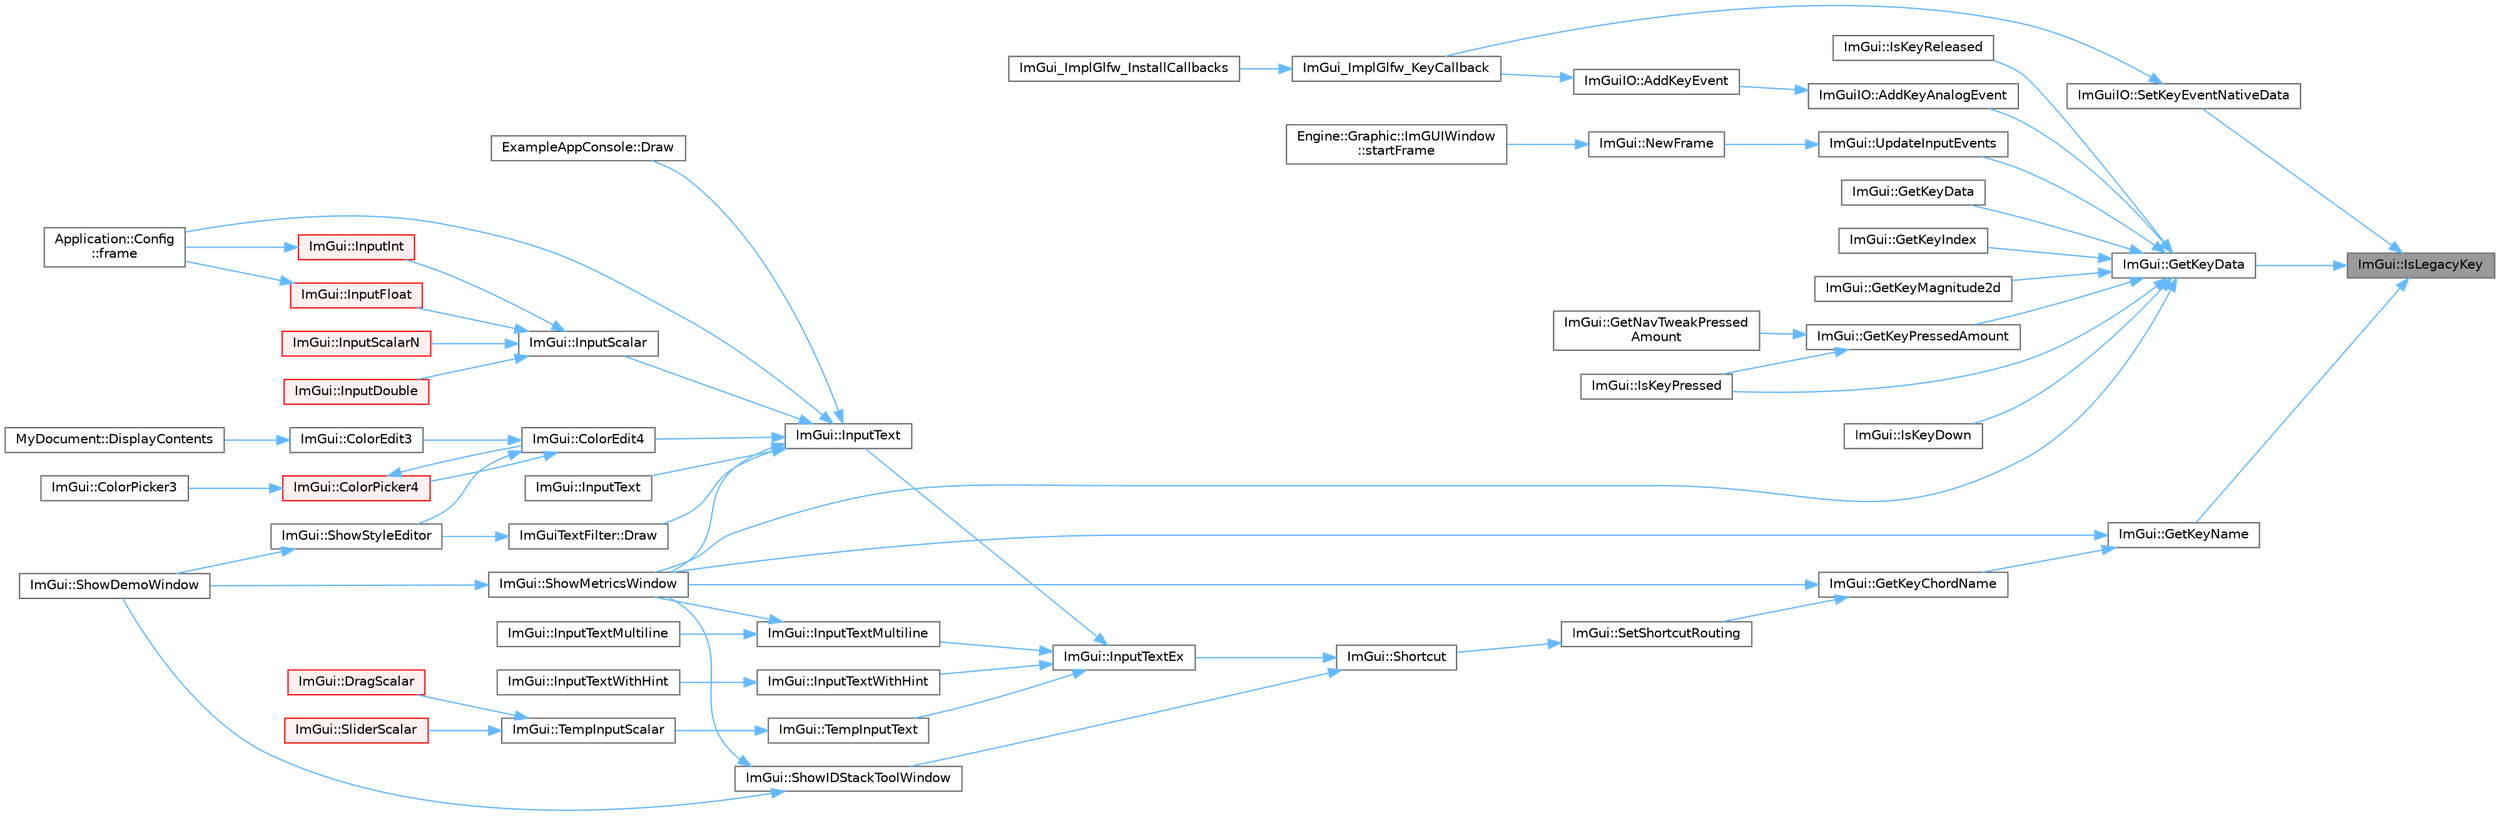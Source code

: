 digraph "ImGui::IsLegacyKey"
{
 // LATEX_PDF_SIZE
  bgcolor="transparent";
  edge [fontname=Helvetica,fontsize=10,labelfontname=Helvetica,labelfontsize=10];
  node [fontname=Helvetica,fontsize=10,shape=box,height=0.2,width=0.4];
  rankdir="RL";
  Node1 [id="Node000001",label="ImGui::IsLegacyKey",height=0.2,width=0.4,color="gray40", fillcolor="grey60", style="filled", fontcolor="black",tooltip=" "];
  Node1 -> Node2 [id="edge1_Node000001_Node000002",dir="back",color="steelblue1",style="solid",tooltip=" "];
  Node2 [id="Node000002",label="ImGui::GetKeyData",height=0.2,width=0.4,color="grey40", fillcolor="white", style="filled",URL="$namespace_im_gui.html#a6d32d70d6beb45537b605508b78216c3",tooltip=" "];
  Node2 -> Node3 [id="edge2_Node000002_Node000003",dir="back",color="steelblue1",style="solid",tooltip=" "];
  Node3 [id="Node000003",label="ImGuiIO::AddKeyAnalogEvent",height=0.2,width=0.4,color="grey40", fillcolor="white", style="filled",URL="$struct_im_gui_i_o.html#ac88dcffd1c6785d00eedd5616315e48c",tooltip=" "];
  Node3 -> Node4 [id="edge3_Node000003_Node000004",dir="back",color="steelblue1",style="solid",tooltip=" "];
  Node4 [id="Node000004",label="ImGuiIO::AddKeyEvent",height=0.2,width=0.4,color="grey40", fillcolor="white", style="filled",URL="$struct_im_gui_i_o.html#a50c3ab6883647aacdf5153a4dbe2cdbe",tooltip=" "];
  Node4 -> Node5 [id="edge4_Node000004_Node000005",dir="back",color="steelblue1",style="solid",tooltip=" "];
  Node5 [id="Node000005",label="ImGui_ImplGlfw_KeyCallback",height=0.2,width=0.4,color="grey40", fillcolor="white", style="filled",URL="$imgui__impl__glfw_8cpp.html#a66afe6468f3645befeb50a75f82b5efc",tooltip=" "];
  Node5 -> Node6 [id="edge5_Node000005_Node000006",dir="back",color="steelblue1",style="solid",tooltip=" "];
  Node6 [id="Node000006",label="ImGui_ImplGlfw_InstallCallbacks",height=0.2,width=0.4,color="grey40", fillcolor="white", style="filled",URL="$imgui__impl__glfw_8cpp.html#a6fe1ba0e49c2da76f4f28856bc8511fb",tooltip=" "];
  Node2 -> Node7 [id="edge6_Node000002_Node000007",dir="back",color="steelblue1",style="solid",tooltip=" "];
  Node7 [id="Node000007",label="ImGui::GetKeyData",height=0.2,width=0.4,color="grey40", fillcolor="white", style="filled",URL="$namespace_im_gui.html#aef423d33ae184977d70c75e42bcb0364",tooltip=" "];
  Node2 -> Node8 [id="edge7_Node000002_Node000008",dir="back",color="steelblue1",style="solid",tooltip=" "];
  Node8 [id="Node000008",label="ImGui::GetKeyIndex",height=0.2,width=0.4,color="grey40", fillcolor="white", style="filled",URL="$namespace_im_gui.html#a03f5c2b43767af1947c9a9eea38a367d",tooltip=" "];
  Node2 -> Node9 [id="edge8_Node000002_Node000009",dir="back",color="steelblue1",style="solid",tooltip=" "];
  Node9 [id="Node000009",label="ImGui::GetKeyMagnitude2d",height=0.2,width=0.4,color="grey40", fillcolor="white", style="filled",URL="$namespace_im_gui.html#a7be7c8eb5bd517b2c7b361f1521b1137",tooltip=" "];
  Node2 -> Node10 [id="edge9_Node000002_Node000010",dir="back",color="steelblue1",style="solid",tooltip=" "];
  Node10 [id="Node000010",label="ImGui::GetKeyPressedAmount",height=0.2,width=0.4,color="grey40", fillcolor="white", style="filled",URL="$namespace_im_gui.html#a48359a9849c1cb2af8fb30c655cf8ff5",tooltip=" "];
  Node10 -> Node11 [id="edge10_Node000010_Node000011",dir="back",color="steelblue1",style="solid",tooltip=" "];
  Node11 [id="Node000011",label="ImGui::GetNavTweakPressed\lAmount",height=0.2,width=0.4,color="grey40", fillcolor="white", style="filled",URL="$namespace_im_gui.html#ad1982b7e2585d1e5aa2bb17976a0bd5d",tooltip=" "];
  Node10 -> Node12 [id="edge11_Node000010_Node000012",dir="back",color="steelblue1",style="solid",tooltip=" "];
  Node12 [id="Node000012",label="ImGui::IsKeyPressed",height=0.2,width=0.4,color="grey40", fillcolor="white", style="filled",URL="$namespace_im_gui.html#a34c2ae88871301f93a396113e8a46ac9",tooltip=" "];
  Node2 -> Node13 [id="edge12_Node000002_Node000013",dir="back",color="steelblue1",style="solid",tooltip=" "];
  Node13 [id="Node000013",label="ImGui::IsKeyDown",height=0.2,width=0.4,color="grey40", fillcolor="white", style="filled",URL="$namespace_im_gui.html#ad217907a75adfff08f6dee35feeadaad",tooltip=" "];
  Node2 -> Node12 [id="edge13_Node000002_Node000012",dir="back",color="steelblue1",style="solid",tooltip=" "];
  Node2 -> Node14 [id="edge14_Node000002_Node000014",dir="back",color="steelblue1",style="solid",tooltip=" "];
  Node14 [id="Node000014",label="ImGui::IsKeyReleased",height=0.2,width=0.4,color="grey40", fillcolor="white", style="filled",URL="$namespace_im_gui.html#a5b94b4c6c78d7a23d045df6a79ff072b",tooltip=" "];
  Node2 -> Node15 [id="edge15_Node000002_Node000015",dir="back",color="steelblue1",style="solid",tooltip=" "];
  Node15 [id="Node000015",label="ImGui::ShowMetricsWindow",height=0.2,width=0.4,color="grey40", fillcolor="white", style="filled",URL="$namespace_im_gui.html#afe7a28c6eb52fff3cc27d5a698fea4ff",tooltip=" "];
  Node15 -> Node16 [id="edge16_Node000015_Node000016",dir="back",color="steelblue1",style="solid",tooltip=" "];
  Node16 [id="Node000016",label="ImGui::ShowDemoWindow",height=0.2,width=0.4,color="grey40", fillcolor="white", style="filled",URL="$namespace_im_gui.html#af95643a0ce4893b9e57c12991922fb18",tooltip=" "];
  Node2 -> Node17 [id="edge17_Node000002_Node000017",dir="back",color="steelblue1",style="solid",tooltip=" "];
  Node17 [id="Node000017",label="ImGui::UpdateInputEvents",height=0.2,width=0.4,color="grey40", fillcolor="white", style="filled",URL="$namespace_im_gui.html#aafed9b47752723162308368c01eeffad",tooltip=" "];
  Node17 -> Node18 [id="edge18_Node000017_Node000018",dir="back",color="steelblue1",style="solid",tooltip=" "];
  Node18 [id="Node000018",label="ImGui::NewFrame",height=0.2,width=0.4,color="grey40", fillcolor="white", style="filled",URL="$namespace_im_gui.html#ab3f1fc018f903b7ad79fd10663375774",tooltip=" "];
  Node18 -> Node19 [id="edge19_Node000018_Node000019",dir="back",color="steelblue1",style="solid",tooltip=" "];
  Node19 [id="Node000019",label="Engine::Graphic::ImGUIWindow\l::startFrame",height=0.2,width=0.4,color="grey40", fillcolor="white", style="filled",URL="$class_engine_1_1_graphic_1_1_im_g_u_i_window.html#a9ca05f8fa30f8ee342d254eb0d34948a",tooltip=" "];
  Node1 -> Node20 [id="edge20_Node000001_Node000020",dir="back",color="steelblue1",style="solid",tooltip=" "];
  Node20 [id="Node000020",label="ImGui::GetKeyName",height=0.2,width=0.4,color="grey40", fillcolor="white", style="filled",URL="$namespace_im_gui.html#a1d631e0e344472fb2da1a53a6bf55448",tooltip=" "];
  Node20 -> Node21 [id="edge21_Node000020_Node000021",dir="back",color="steelblue1",style="solid",tooltip=" "];
  Node21 [id="Node000021",label="ImGui::GetKeyChordName",height=0.2,width=0.4,color="grey40", fillcolor="white", style="filled",URL="$namespace_im_gui.html#a4711f04593c21dee2ecb1f736c4da981",tooltip=" "];
  Node21 -> Node22 [id="edge22_Node000021_Node000022",dir="back",color="steelblue1",style="solid",tooltip=" "];
  Node22 [id="Node000022",label="ImGui::SetShortcutRouting",height=0.2,width=0.4,color="grey40", fillcolor="white", style="filled",URL="$namespace_im_gui.html#a5bfa26bcafad8fae4b4e21e1f0db47e3",tooltip=" "];
  Node22 -> Node23 [id="edge23_Node000022_Node000023",dir="back",color="steelblue1",style="solid",tooltip=" "];
  Node23 [id="Node000023",label="ImGui::Shortcut",height=0.2,width=0.4,color="grey40", fillcolor="white", style="filled",URL="$namespace_im_gui.html#a79fcd86b36bb86d9bd95c79013b0ad8d",tooltip=" "];
  Node23 -> Node24 [id="edge24_Node000023_Node000024",dir="back",color="steelblue1",style="solid",tooltip=" "];
  Node24 [id="Node000024",label="ImGui::InputTextEx",height=0.2,width=0.4,color="grey40", fillcolor="white", style="filled",URL="$namespace_im_gui.html#af89af17ecc11653f25fea1e50e195de6",tooltip=" "];
  Node24 -> Node25 [id="edge25_Node000024_Node000025",dir="back",color="steelblue1",style="solid",tooltip=" "];
  Node25 [id="Node000025",label="ImGui::InputText",height=0.2,width=0.4,color="grey40", fillcolor="white", style="filled",URL="$namespace_im_gui.html#aa72b5760a3a206729723a587ac7c8519",tooltip=" "];
  Node25 -> Node26 [id="edge26_Node000025_Node000026",dir="back",color="steelblue1",style="solid",tooltip=" "];
  Node26 [id="Node000026",label="ImGui::ColorEdit4",height=0.2,width=0.4,color="grey40", fillcolor="white", style="filled",URL="$namespace_im_gui.html#ac3f45e2aa0b1d591cc8a2cdf8b566a45",tooltip=" "];
  Node26 -> Node27 [id="edge27_Node000026_Node000027",dir="back",color="steelblue1",style="solid",tooltip=" "];
  Node27 [id="Node000027",label="ImGui::ColorEdit3",height=0.2,width=0.4,color="grey40", fillcolor="white", style="filled",URL="$namespace_im_gui.html#a5afe76ba1c91f07363e40396e7df656e",tooltip=" "];
  Node27 -> Node28 [id="edge28_Node000027_Node000028",dir="back",color="steelblue1",style="solid",tooltip=" "];
  Node28 [id="Node000028",label="MyDocument::DisplayContents",height=0.2,width=0.4,color="grey40", fillcolor="white", style="filled",URL="$struct_my_document.html#aa51e0b8e6c95b7109a507603599c05d9",tooltip=" "];
  Node26 -> Node29 [id="edge29_Node000026_Node000029",dir="back",color="steelblue1",style="solid",tooltip=" "];
  Node29 [id="Node000029",label="ImGui::ColorPicker4",height=0.2,width=0.4,color="red", fillcolor="#FFF0F0", style="filled",URL="$namespace_im_gui.html#a3d5aae9e0a14aa051d5a799abbe97b32",tooltip=" "];
  Node29 -> Node26 [id="edge30_Node000029_Node000026",dir="back",color="steelblue1",style="solid",tooltip=" "];
  Node29 -> Node30 [id="edge31_Node000029_Node000030",dir="back",color="steelblue1",style="solid",tooltip=" "];
  Node30 [id="Node000030",label="ImGui::ColorPicker3",height=0.2,width=0.4,color="grey40", fillcolor="white", style="filled",URL="$namespace_im_gui.html#a2a2a98cb9a17b18702be6b954670b388",tooltip=" "];
  Node26 -> Node32 [id="edge32_Node000026_Node000032",dir="back",color="steelblue1",style="solid",tooltip=" "];
  Node32 [id="Node000032",label="ImGui::ShowStyleEditor",height=0.2,width=0.4,color="grey40", fillcolor="white", style="filled",URL="$namespace_im_gui.html#ab2eb3dec78d054fe3feab1c091ec5de5",tooltip=" "];
  Node32 -> Node16 [id="edge33_Node000032_Node000016",dir="back",color="steelblue1",style="solid",tooltip=" "];
  Node25 -> Node33 [id="edge34_Node000025_Node000033",dir="back",color="steelblue1",style="solid",tooltip=" "];
  Node33 [id="Node000033",label="ExampleAppConsole::Draw",height=0.2,width=0.4,color="grey40", fillcolor="white", style="filled",URL="$struct_example_app_console.html#a0518a09c7e8648dd52c7c06df19ac17a",tooltip=" "];
  Node25 -> Node34 [id="edge35_Node000025_Node000034",dir="back",color="steelblue1",style="solid",tooltip=" "];
  Node34 [id="Node000034",label="ImGuiTextFilter::Draw",height=0.2,width=0.4,color="grey40", fillcolor="white", style="filled",URL="$struct_im_gui_text_filter.html#ab93ad5985019ff9d3781606551fc26cc",tooltip=" "];
  Node34 -> Node32 [id="edge36_Node000034_Node000032",dir="back",color="steelblue1",style="solid",tooltip=" "];
  Node25 -> Node35 [id="edge37_Node000025_Node000035",dir="back",color="steelblue1",style="solid",tooltip=" "];
  Node35 [id="Node000035",label="Application::Config\l::frame",height=0.2,width=0.4,color="grey40", fillcolor="white", style="filled",URL="$class_application_1_1_config.html#a291cc3a874949e121dcf83a3f90681bc",tooltip=" "];
  Node25 -> Node36 [id="edge38_Node000025_Node000036",dir="back",color="steelblue1",style="solid",tooltip=" "];
  Node36 [id="Node000036",label="ImGui::InputScalar",height=0.2,width=0.4,color="grey40", fillcolor="white", style="filled",URL="$namespace_im_gui.html#afdb54540b7480872fbb746f64344b374",tooltip=" "];
  Node36 -> Node37 [id="edge39_Node000036_Node000037",dir="back",color="steelblue1",style="solid",tooltip=" "];
  Node37 [id="Node000037",label="ImGui::InputDouble",height=0.2,width=0.4,color="red", fillcolor="#FFF0F0", style="filled",URL="$namespace_im_gui.html#ad941c3cfa561ca35b674fd5802bcf870",tooltip=" "];
  Node36 -> Node39 [id="edge40_Node000036_Node000039",dir="back",color="steelblue1",style="solid",tooltip=" "];
  Node39 [id="Node000039",label="ImGui::InputFloat",height=0.2,width=0.4,color="red", fillcolor="#FFF0F0", style="filled",URL="$namespace_im_gui.html#a36b86c9d7226f18c316400c83a904454",tooltip=" "];
  Node39 -> Node35 [id="edge41_Node000039_Node000035",dir="back",color="steelblue1",style="solid",tooltip=" "];
  Node36 -> Node40 [id="edge42_Node000036_Node000040",dir="back",color="steelblue1",style="solid",tooltip=" "];
  Node40 [id="Node000040",label="ImGui::InputInt",height=0.2,width=0.4,color="red", fillcolor="#FFF0F0", style="filled",URL="$namespace_im_gui.html#a36fc45a3c41a63ea9a983cc851752505",tooltip=" "];
  Node40 -> Node35 [id="edge43_Node000040_Node000035",dir="back",color="steelblue1",style="solid",tooltip=" "];
  Node36 -> Node41 [id="edge44_Node000036_Node000041",dir="back",color="steelblue1",style="solid",tooltip=" "];
  Node41 [id="Node000041",label="ImGui::InputScalarN",height=0.2,width=0.4,color="red", fillcolor="#FFF0F0", style="filled",URL="$namespace_im_gui.html#afb17f0092027c09183df498834abace9",tooltip=" "];
  Node25 -> Node48 [id="edge45_Node000025_Node000048",dir="back",color="steelblue1",style="solid",tooltip=" "];
  Node48 [id="Node000048",label="ImGui::InputText",height=0.2,width=0.4,color="grey40", fillcolor="white", style="filled",URL="$namespace_im_gui.html#a27fe05fc98111a29564a22400096b91f",tooltip=" "];
  Node25 -> Node15 [id="edge46_Node000025_Node000015",dir="back",color="steelblue1",style="solid",tooltip=" "];
  Node24 -> Node49 [id="edge47_Node000024_Node000049",dir="back",color="steelblue1",style="solid",tooltip=" "];
  Node49 [id="Node000049",label="ImGui::InputTextMultiline",height=0.2,width=0.4,color="grey40", fillcolor="white", style="filled",URL="$namespace_im_gui.html#a0470693929ed9930cbf5b737577c2414",tooltip=" "];
  Node49 -> Node50 [id="edge48_Node000049_Node000050",dir="back",color="steelblue1",style="solid",tooltip=" "];
  Node50 [id="Node000050",label="ImGui::InputTextMultiline",height=0.2,width=0.4,color="grey40", fillcolor="white", style="filled",URL="$namespace_im_gui.html#af8c6be5f8ecd879edf7fee6769976329",tooltip=" "];
  Node49 -> Node15 [id="edge49_Node000049_Node000015",dir="back",color="steelblue1",style="solid",tooltip=" "];
  Node24 -> Node51 [id="edge50_Node000024_Node000051",dir="back",color="steelblue1",style="solid",tooltip=" "];
  Node51 [id="Node000051",label="ImGui::InputTextWithHint",height=0.2,width=0.4,color="grey40", fillcolor="white", style="filled",URL="$namespace_im_gui.html#aee5a5127f494966ad16e578714e8fac2",tooltip=" "];
  Node51 -> Node52 [id="edge51_Node000051_Node000052",dir="back",color="steelblue1",style="solid",tooltip=" "];
  Node52 [id="Node000052",label="ImGui::InputTextWithHint",height=0.2,width=0.4,color="grey40", fillcolor="white", style="filled",URL="$namespace_im_gui.html#ad95e19f8707e06a0ae8b06374bbe9ec1",tooltip=" "];
  Node24 -> Node53 [id="edge52_Node000024_Node000053",dir="back",color="steelblue1",style="solid",tooltip=" "];
  Node53 [id="Node000053",label="ImGui::TempInputText",height=0.2,width=0.4,color="grey40", fillcolor="white", style="filled",URL="$namespace_im_gui.html#ae85def71d2fcf5409035b583b315964e",tooltip=" "];
  Node53 -> Node54 [id="edge53_Node000053_Node000054",dir="back",color="steelblue1",style="solid",tooltip=" "];
  Node54 [id="Node000054",label="ImGui::TempInputScalar",height=0.2,width=0.4,color="grey40", fillcolor="white", style="filled",URL="$namespace_im_gui.html#a392fed3e7db2a75abf217bf84c6abce9",tooltip=" "];
  Node54 -> Node55 [id="edge54_Node000054_Node000055",dir="back",color="steelblue1",style="solid",tooltip=" "];
  Node55 [id="Node000055",label="ImGui::DragScalar",height=0.2,width=0.4,color="red", fillcolor="#FFF0F0", style="filled",URL="$namespace_im_gui.html#a17d8926e8f44a6d00575b12081c51fe0",tooltip=" "];
  Node54 -> Node69 [id="edge55_Node000054_Node000069",dir="back",color="steelblue1",style="solid",tooltip=" "];
  Node69 [id="Node000069",label="ImGui::SliderScalar",height=0.2,width=0.4,color="red", fillcolor="#FFF0F0", style="filled",URL="$namespace_im_gui.html#afdd7faa9a69f75b8d674cdc207441bea",tooltip=" "];
  Node23 -> Node81 [id="edge56_Node000023_Node000081",dir="back",color="steelblue1",style="solid",tooltip=" "];
  Node81 [id="Node000081",label="ImGui::ShowIDStackToolWindow",height=0.2,width=0.4,color="grey40", fillcolor="white", style="filled",URL="$namespace_im_gui.html#ab4a87bf4a874a8e5872b60b4a9b1d99e",tooltip=" "];
  Node81 -> Node16 [id="edge57_Node000081_Node000016",dir="back",color="steelblue1",style="solid",tooltip=" "];
  Node81 -> Node15 [id="edge58_Node000081_Node000015",dir="back",color="steelblue1",style="solid",tooltip=" "];
  Node21 -> Node15 [id="edge59_Node000021_Node000015",dir="back",color="steelblue1",style="solid",tooltip=" "];
  Node20 -> Node15 [id="edge60_Node000020_Node000015",dir="back",color="steelblue1",style="solid",tooltip=" "];
  Node1 -> Node82 [id="edge61_Node000001_Node000082",dir="back",color="steelblue1",style="solid",tooltip=" "];
  Node82 [id="Node000082",label="ImGuiIO::SetKeyEventNativeData",height=0.2,width=0.4,color="grey40", fillcolor="white", style="filled",URL="$struct_im_gui_i_o.html#a6b2fa57fb6af5aa1c99f58115542e1dc",tooltip=" "];
  Node82 -> Node5 [id="edge62_Node000082_Node000005",dir="back",color="steelblue1",style="solid",tooltip=" "];
}
